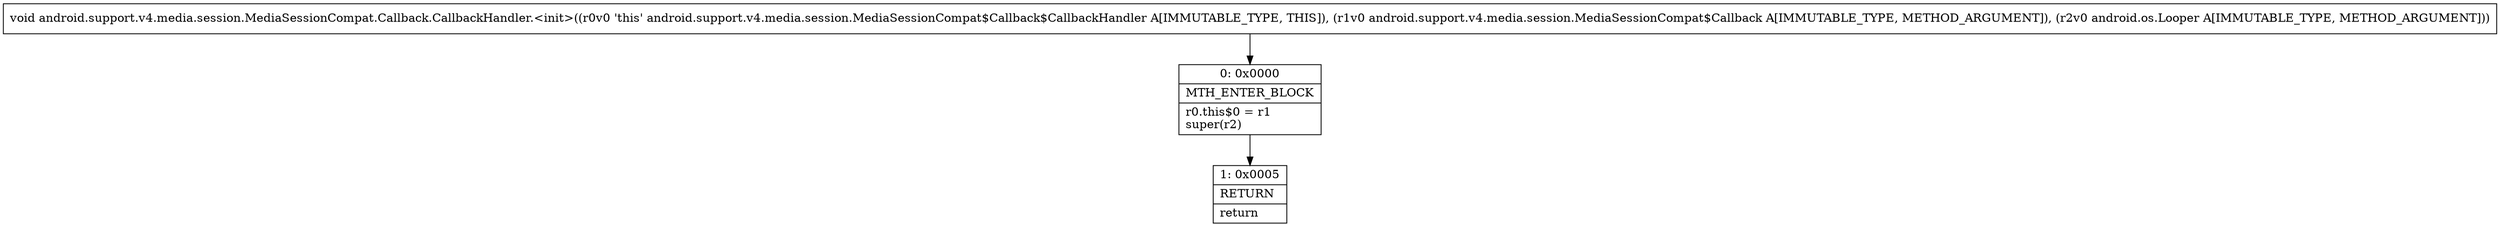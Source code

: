 digraph "CFG forandroid.support.v4.media.session.MediaSessionCompat.Callback.CallbackHandler.\<init\>(Landroid\/support\/v4\/media\/session\/MediaSessionCompat$Callback;Landroid\/os\/Looper;)V" {
Node_0 [shape=record,label="{0\:\ 0x0000|MTH_ENTER_BLOCK\l|r0.this$0 = r1\lsuper(r2)\l}"];
Node_1 [shape=record,label="{1\:\ 0x0005|RETURN\l|return\l}"];
MethodNode[shape=record,label="{void android.support.v4.media.session.MediaSessionCompat.Callback.CallbackHandler.\<init\>((r0v0 'this' android.support.v4.media.session.MediaSessionCompat$Callback$CallbackHandler A[IMMUTABLE_TYPE, THIS]), (r1v0 android.support.v4.media.session.MediaSessionCompat$Callback A[IMMUTABLE_TYPE, METHOD_ARGUMENT]), (r2v0 android.os.Looper A[IMMUTABLE_TYPE, METHOD_ARGUMENT])) }"];
MethodNode -> Node_0;
Node_0 -> Node_1;
}

